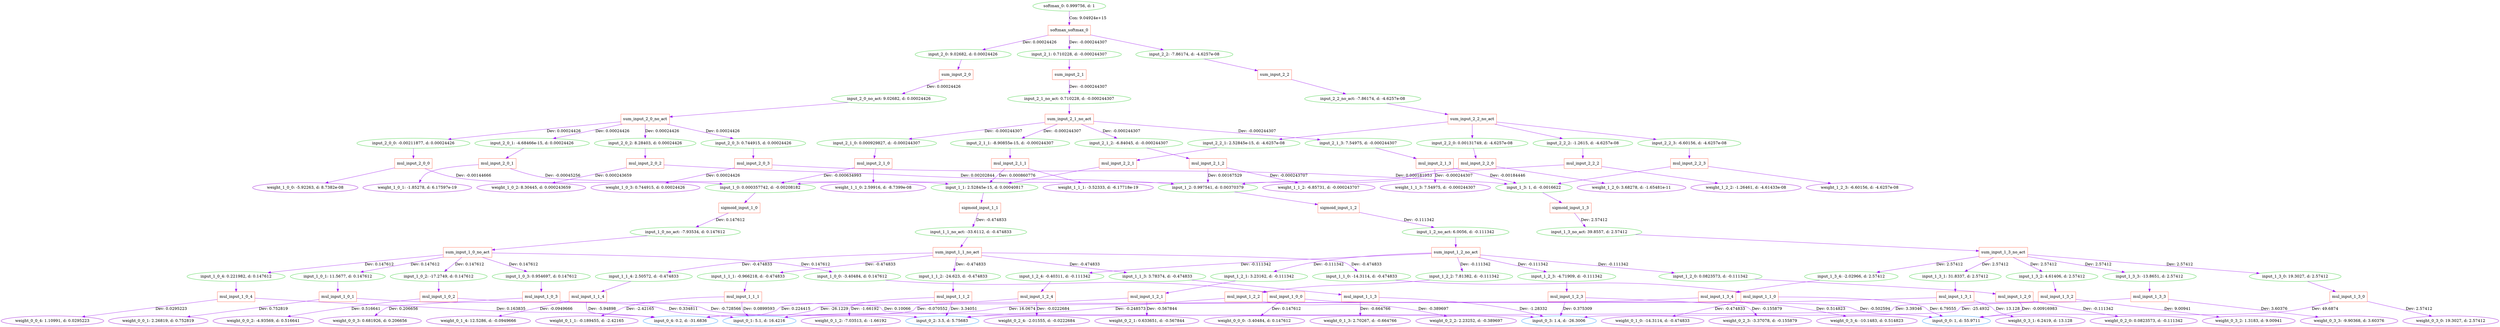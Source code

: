 digraph G {
0 [label="softmax_0: 0.999756, d: 1", shape=oval, color=limegreen];
1 [label="softmax_softmax_0", shape=box, color=tomato];
2 [label="input_2_0: 9.02682, d: 0.00024426", shape=oval, color=limegreen];
3 [label="sum_input_2_0", shape=box, color=tomato];
4 [label="input_2_0_no_act: 9.02682, d: 0.00024426", shape=oval, color=limegreen];
5 [label="sum_input_2_0_no_act", shape=box, color=tomato];
6 [label="input_2_0_0: -0.00211877, d: 0.00024426", shape=oval, color=limegreen];
7 [label="mul_input_2_0_0", shape=box, color=tomato];
8 [label="weight_1_0_0: -5.92263, d: 8.7382e-08", shape=oval, color=darkviolet];
9 [label="input_1_0: 0.000357742, d: -0.00208182", shape=oval, color=limegreen];
10 [label="sigmoid_input_1_0", shape=box, color=tomato];
11 [label="input_1_0_no_act: -7.93534, d: 0.147612", shape=oval, color=limegreen];
12 [label="sum_input_1_0_no_act", shape=box, color=tomato];
13 [label="input_1_0_0: -3.40484, d: 0.147612", shape=oval, color=limegreen];
14 [label="mul_input_1_0_0", shape=box, color=tomato];
15 [label="weight_0_0_0: -3.40484, d: 0.147612", shape=oval, color=darkviolet];
16 [label="input_0_0: 1, d: 55.9711", shape=oval, color=dodgerblue];
17 [label="input_1_0_1: 11.5677, d: 0.147612", shape=oval, color=limegreen];
18 [label="mul_input_1_0_1", shape=box, color=tomato];
19 [label="weight_0_0_1: 2.26819, d: 0.752819", shape=oval, color=darkviolet];
20 [label="input_0_1: 5.1, d: 16.4216", shape=oval, color=dodgerblue];
21 [label="input_1_0_2: -17.2749, d: 0.147612", shape=oval, color=limegreen];
22 [label="mul_input_1_0_2", shape=box, color=tomato];
23 [label="weight_0_0_2: -4.93569, d: 0.516641", shape=oval, color=darkviolet];
24 [label="input_0_2: 3.5, d: 5.75683", shape=oval, color=dodgerblue];
25 [label="input_1_0_3: 0.954697, d: 0.147612", shape=oval, color=limegreen];
26 [label="mul_input_1_0_3", shape=box, color=tomato];
27 [label="weight_0_0_3: 0.681926, d: 0.206656", shape=oval, color=darkviolet];
28 [label="input_0_3: 1.4, d: -26.3006", shape=oval, color=dodgerblue];
29 [label="input_1_0_4: 0.221982, d: 0.147612", shape=oval, color=limegreen];
30 [label="mul_input_1_0_4", shape=box, color=tomato];
31 [label="weight_0_0_4: 1.10991, d: 0.0295223", shape=oval, color=darkviolet];
32 [label="input_0_4: 0.2, d: -31.6836", shape=oval, color=dodgerblue];
33 [label="input_2_0_1: -4.68466e-15, d: 0.00024426", shape=oval, color=limegreen];
34 [label="mul_input_2_0_1", shape=box, color=tomato];
35 [label="weight_1_0_1: -1.85278, d: 6.17597e-19", shape=oval, color=darkviolet];
36 [label="input_1_1: 2.52845e-15, d: 0.00040817", shape=oval, color=limegreen];
37 [label="sigmoid_input_1_1", shape=box, color=tomato];
38 [label="input_1_1_no_act: -33.6112, d: -0.474833", shape=oval, color=limegreen];
39 [label="sum_input_1_1_no_act", shape=box, color=tomato];
40 [label="input_1_1_0: -14.3114, d: -0.474833", shape=oval, color=limegreen];
41 [label="mul_input_1_1_0", shape=box, color=tomato];
42 [label="weight_0_1_0: -14.3114, d: -0.474833", shape=oval, color=darkviolet];
43 [label="input_1_1_1: -0.966218, d: -0.474833", shape=oval, color=limegreen];
44 [label="mul_input_1_1_1", shape=box, color=tomato];
45 [label="weight_0_1_1: -0.189455, d: -2.42165", shape=oval, color=darkviolet];
46 [label="input_1_1_2: -24.623, d: -0.474833", shape=oval, color=limegreen];
47 [label="mul_input_1_1_2", shape=box, color=tomato];
48 [label="weight_0_1_2: -7.03513, d: -1.66192", shape=oval, color=darkviolet];
49 [label="input_1_1_3: 3.78374, d: -0.474833", shape=oval, color=limegreen];
50 [label="mul_input_1_1_3", shape=box, color=tomato];
51 [label="weight_0_1_3: 2.70267, d: -0.664766", shape=oval, color=darkviolet];
52 [label="input_1_1_4: 2.50572, d: -0.474833", shape=oval, color=limegreen];
53 [label="mul_input_1_1_4", shape=box, color=tomato];
54 [label="weight_0_1_4: 12.5286, d: -0.0949666", shape=oval, color=darkviolet];
55 [label="input_2_0_2: 8.28403, d: 0.00024426", shape=oval, color=limegreen];
56 [label="mul_input_2_0_2", shape=box, color=tomato];
57 [label="weight_1_0_2: 8.30445, d: 0.000243659", shape=oval, color=darkviolet];
58 [label="input_1_2: 0.997541, d: 0.00370379", shape=oval, color=limegreen];
59 [label="sigmoid_input_1_2", shape=box, color=tomato];
60 [label="input_1_2_no_act: 6.0056, d: -0.111342", shape=oval, color=limegreen];
61 [label="sum_input_1_2_no_act", shape=box, color=tomato];
62 [label="input_1_2_0: 0.0823573, d: -0.111342", shape=oval, color=limegreen];
63 [label="mul_input_1_2_0", shape=box, color=tomato];
64 [label="weight_0_2_0: 0.0823573, d: -0.111342", shape=oval, color=darkviolet];
65 [label="input_1_2_1: 3.23162, d: -0.111342", shape=oval, color=limegreen];
66 [label="mul_input_1_2_1", shape=box, color=tomato];
67 [label="weight_0_2_1: 0.633651, d: -0.567844", shape=oval, color=darkviolet];
68 [label="input_1_2_2: 7.81382, d: -0.111342", shape=oval, color=limegreen];
69 [label="mul_input_1_2_2", shape=box, color=tomato];
70 [label="weight_0_2_2: 2.23252, d: -0.389697", shape=oval, color=darkviolet];
71 [label="input_1_2_3: -4.71909, d: -0.111342", shape=oval, color=limegreen];
72 [label="mul_input_1_2_3", shape=box, color=tomato];
73 [label="weight_0_2_3: -3.37078, d: -0.155879", shape=oval, color=darkviolet];
74 [label="input_1_2_4: -0.40311, d: -0.111342", shape=oval, color=limegreen];
75 [label="mul_input_1_2_4", shape=box, color=tomato];
76 [label="weight_0_2_4: -2.01555, d: -0.0222684", shape=oval, color=darkviolet];
77 [label="input_2_0_3: 0.744915, d: 0.00024426", shape=oval, color=limegreen];
78 [label="mul_input_2_0_3", shape=box, color=tomato];
79 [label="weight_1_0_3: 0.744915, d: 0.00024426", shape=oval, color=darkviolet];
80 [label="input_1_3: 1, d: -0.0016622", shape=oval, color=limegreen];
81 [label="sigmoid_input_1_3", shape=box, color=tomato];
82 [label="input_1_3_no_act: 39.8557, d: 2.57412", shape=oval, color=limegreen];
83 [label="sum_input_1_3_no_act", shape=box, color=tomato];
84 [label="input_1_3_0: 19.3027, d: 2.57412", shape=oval, color=limegreen];
85 [label="mul_input_1_3_0", shape=box, color=tomato];
86 [label="weight_0_3_0: 19.3027, d: 2.57412", shape=oval, color=darkviolet];
87 [label="input_1_3_1: 31.8337, d: 2.57412", shape=oval, color=limegreen];
88 [label="mul_input_1_3_1", shape=box, color=tomato];
89 [label="weight_0_3_1: 6.2419, d: 13.128", shape=oval, color=darkviolet];
90 [label="input_1_3_2: 4.61406, d: 2.57412", shape=oval, color=limegreen];
91 [label="mul_input_1_3_2", shape=box, color=tomato];
92 [label="weight_0_3_2: 1.3183, d: 9.00941", shape=oval, color=darkviolet];
93 [label="input_1_3_3: -13.8651, d: 2.57412", shape=oval, color=limegreen];
94 [label="mul_input_1_3_3", shape=box, color=tomato];
95 [label="weight_0_3_3: -9.90368, d: 3.60376", shape=oval, color=darkviolet];
96 [label="input_1_3_4: -2.02966, d: 2.57412", shape=oval, color=limegreen];
97 [label="mul_input_1_3_4", shape=box, color=tomato];
98 [label="weight_0_3_4: -10.1483, d: 0.514823", shape=oval, color=darkviolet];
99 [label="input_2_1: 0.710228, d: -0.000244307", shape=oval, color=limegreen];
100 [label="sum_input_2_1", shape=box, color=tomato];
101 [label="input_2_1_no_act: 0.710228, d: -0.000244307", shape=oval, color=limegreen];
102 [label="sum_input_2_1_no_act", shape=box, color=tomato];
103 [label="input_2_1_0: 0.000929827, d: -0.000244307", shape=oval, color=limegreen];
104 [label="mul_input_2_1_0", shape=box, color=tomato];
105 [label="weight_1_1_0: 2.59916, d: -8.7399e-08", shape=oval, color=darkviolet];
106 [label="input_2_1_1: -8.90855e-15, d: -0.000244307", shape=oval, color=limegreen];
107 [label="mul_input_2_1_1", shape=box, color=tomato];
108 [label="weight_1_1_1: -3.52333, d: -6.17718e-19", shape=oval, color=darkviolet];
109 [label="input_2_1_2: -6.84045, d: -0.000244307", shape=oval, color=limegreen];
110 [label="mul_input_2_1_2", shape=box, color=tomato];
111 [label="weight_1_1_2: -6.85731, d: -0.000243707", shape=oval, color=darkviolet];
112 [label="input_2_1_3: 7.54975, d: -0.000244307", shape=oval, color=limegreen];
113 [label="mul_input_2_1_3", shape=box, color=tomato];
114 [label="weight_1_1_3: 7.54975, d: -0.000244307", shape=oval, color=darkviolet];
115 [label="input_2_2: -7.86174, d: -4.6257e-08", shape=oval, color=limegreen];
116 [label="sum_input_2_2", shape=box, color=tomato];
117 [label="input_2_2_no_act: -7.86174, d: -4.6257e-08", shape=oval, color=limegreen];
118 [label="sum_input_2_2_no_act", shape=box, color=tomato];
119 [label="input_2_2_0: 0.00131749, d: -4.6257e-08", shape=oval, color=limegreen];
120 [label="mul_input_2_2_0", shape=box, color=tomato];
121 [label="weight_1_2_0: 3.68278, d: -1.65481e-11", shape=oval, color=darkviolet];
122 [label="input_2_2_1: 2.52845e-15, d: -4.6257e-08", shape=oval, color=limegreen];
123 [label="mul_input_2_2_1", shape=box, color=tomato];
124 [label="input_2_2_2: -1.2615, d: -4.6257e-08", shape=oval, color=limegreen];
125 [label="mul_input_2_2_2", shape=box, color=tomato];
126 [label="weight_1_2_2: -1.26461, d: -4.61433e-08", shape=oval, color=darkviolet];
127 [label="input_2_2_3: -6.60156, d: -4.6257e-08", shape=oval, color=limegreen];
128 [label="mul_input_2_2_3", shape=box, color=tomato];
129 [label="weight_1_2_3: -6.60156, d: -4.6257e-08", shape=oval, color=darkviolet];
0->1  [color=purple]
 [label="Con: 9.04924e+15 "];
1->2  [color=purple]
 [label="Dev: 0.00024426"];
2->3  [color=purple]
 [label=""];
3->4  [color=purple]
 [label="Dev: 0.00024426"];
4->5  [color=purple]
 [label=""];
5->6  [color=purple]
 [label="Dev: 0.00024426"];
6->7  [color=purple]
 [label=""];
7->8  [color=purple]
 [label=""];
7->9  [color=purple]
 [label="Dev: -0.00144666"];
9->10  [color=purple]
 [label=""];
10->11  [color=purple]
 [label="Dev: 0.147612"];
11->12  [color=purple]
 [label=""];
12->13  [color=purple]
 [label="Dev: 0.147612"];
13->14  [color=purple]
 [label=""];
14->15  [color=purple]
 [label="Dev: 0.147612"];
14->16  [color=purple]
 [label="Dev: -0.502594"];
12->17  [color=purple]
 [label="Dev: 0.147612"];
17->18  [color=purple]
 [label=""];
18->19  [color=purple]
 [label="Dev: 0.752819"];
18->20  [color=purple]
 [label="Dev: 0.334811"];
12->21  [color=purple]
 [label="Dev: 0.147612"];
21->22  [color=purple]
 [label=""];
22->23  [color=purple]
 [label="Dev: 0.516641"];
22->24  [color=purple]
 [label="Dev: -0.728566"];
12->25  [color=purple]
 [label="Dev: 0.147612"];
25->26  [color=purple]
 [label=""];
26->27  [color=purple]
 [label="Dev: 0.206656"];
26->28  [color=purple]
 [label="Dev: 0.10066"];
12->29  [color=purple]
 [label="Dev: 0.147612"];
29->30  [color=purple]
 [label=""];
30->31  [color=purple]
 [label="Dev: 0.0295223"];
30->32  [color=purple]
 [label="Dev: 0.163835"];
5->33  [color=purple]
 [label="Dev: 0.00024426"];
33->34  [color=purple]
 [label=""];
34->35  [color=purple]
 [label=""];
34->36  [color=purple]
 [label="Dev: -0.00045256"];
36->37  [color=purple]
 [label=""];
37->38  [color=purple]
 [label="Dev: -0.474833"];
38->39  [color=purple]
 [label=""];
39->40  [color=purple]
 [label="Dev: -0.474833"];
40->41  [color=purple]
 [label=""];
41->42  [color=purple]
 [label="Dev: -0.474833"];
41->16  [color=purple]
 [label="Dev: 6.79555"];
39->43  [color=purple]
 [label="Dev: -0.474833"];
43->44  [color=purple]
 [label=""];
44->45  [color=purple]
 [label="Dev: -2.42165"];
44->20  [color=purple]
 [label="Dev: 0.0899593"];
39->46  [color=purple]
 [label="Dev: -0.474833"];
46->47  [color=purple]
 [label=""];
47->48  [color=purple]
 [label="Dev: -1.66192"];
47->24  [color=purple]
 [label="Dev: 3.34051"];
39->49  [color=purple]
 [label="Dev: -0.474833"];
49->50  [color=purple]
 [label=""];
50->51  [color=purple]
 [label="Dev: -0.664766"];
50->28  [color=purple]
 [label="Dev: -1.28332"];
39->52  [color=purple]
 [label="Dev: -0.474833"];
52->53  [color=purple]
 [label=""];
53->54  [color=purple]
 [label="Dev: -0.0949666"];
53->32  [color=purple]
 [label="Dev: -5.94898"];
5->55  [color=purple]
 [label="Dev: 0.00024426"];
55->56  [color=purple]
 [label=""];
56->57  [color=purple]
 [label="Dev: 0.000243659"];
56->58  [color=purple]
 [label="Dev: 0.00202844"];
58->59  [color=purple]
 [label=""];
59->60  [color=purple]
 [label="Dev: -0.111342"];
60->61  [color=purple]
 [label=""];
61->62  [color=purple]
 [label="Dev: -0.111342"];
62->63  [color=purple]
 [label=""];
63->64  [color=purple]
 [label="Dev: -0.111342"];
63->16  [color=purple]
 [label="Dev: -0.00916983"];
61->65  [color=purple]
 [label="Dev: -0.111342"];
65->66  [color=purple]
 [label=""];
66->67  [color=purple]
 [label="Dev: -0.567844"];
66->20  [color=purple]
 [label="Dev: -0.070552"];
61->68  [color=purple]
 [label="Dev: -0.111342"];
68->69  [color=purple]
 [label=""];
69->70  [color=purple]
 [label="Dev: -0.389697"];
69->24  [color=purple]
 [label="Dev: -0.248573"];
61->71  [color=purple]
 [label="Dev: -0.111342"];
71->72  [color=purple]
 [label=""];
72->73  [color=purple]
 [label="Dev: -0.155879"];
72->28  [color=purple]
 [label="Dev: 0.375309"];
61->74  [color=purple]
 [label="Dev: -0.111342"];
74->75  [color=purple]
 [label=""];
75->76  [color=purple]
 [label="Dev: -0.0222684"];
75->32  [color=purple]
 [label="Dev: 0.224415"];
5->77  [color=purple]
 [label="Dev: 0.00024426"];
77->78  [color=purple]
 [label=""];
78->79  [color=purple]
 [label="Dev: 0.00024426"];
78->80  [color=purple]
 [label="Dev: 0.000181953"];
80->81  [color=purple]
 [label=""];
81->82  [color=purple]
 [label="Dev: 2.57412"];
82->83  [color=purple]
 [label=""];
83->84  [color=purple]
 [label="Dev: 2.57412"];
84->85  [color=purple]
 [label=""];
85->86  [color=purple]
 [label="Dev: 2.57412"];
85->16  [color=purple]
 [label="Dev: 49.6874"];
83->87  [color=purple]
 [label="Dev: 2.57412"];
87->88  [color=purple]
 [label=""];
88->89  [color=purple]
 [label="Dev: 13.128"];
88->20  [color=purple]
 [label="Dev: 16.0674"];
83->90  [color=purple]
 [label="Dev: 2.57412"];
90->91  [color=purple]
 [label=""];
91->92  [color=purple]
 [label="Dev: 9.00941"];
91->24  [color=purple]
 [label="Dev: 3.39346"];
83->93  [color=purple]
 [label="Dev: 2.57412"];
93->94  [color=purple]
 [label=""];
94->95  [color=purple]
 [label="Dev: 3.60376"];
94->28  [color=purple]
 [label="Dev: -25.4932"];
83->96  [color=purple]
 [label="Dev: 2.57412"];
96->97  [color=purple]
 [label=""];
97->98  [color=purple]
 [label="Dev: 0.514823"];
97->32  [color=purple]
 [label="Dev: -26.1229"];
1->99  [color=purple]
 [label="Dev: -0.000244307"];
99->100  [color=purple]
 [label=""];
100->101  [color=purple]
 [label="Dev: -0.000244307"];
101->102  [color=purple]
 [label=""];
102->103  [color=purple]
 [label="Dev: -0.000244307"];
103->104  [color=purple]
 [label=""];
104->105  [color=purple]
 [label=""];
104->9  [color=purple]
 [label="Dev: -0.000634993"];
102->106  [color=purple]
 [label="Dev: -0.000244307"];
106->107  [color=purple]
 [label=""];
107->108  [color=purple]
 [label=""];
107->36  [color=purple]
 [label="Dev: 0.000860776"];
102->109  [color=purple]
 [label="Dev: -0.000244307"];
109->110  [color=purple]
 [label=""];
110->111  [color=purple]
 [label="Dev: -0.000243707"];
110->58  [color=purple]
 [label="Dev: 0.00167529"];
102->112  [color=purple]
 [label="Dev: -0.000244307"];
112->113  [color=purple]
 [label=""];
113->114  [color=purple]
 [label="Dev: -0.000244307"];
113->80  [color=purple]
 [label="Dev: -0.00184446"];
1->115  [color=purple]
 [label=""];
115->116  [color=purple]
 [label=""];
116->117  [color=purple]
 [label=""];
117->118  [color=purple]
 [label=""];
118->119  [color=purple]
 [label=""];
119->120  [color=purple]
 [label=""];
120->121  [color=purple]
 [label=""];
120->9  [color=purple]
 [label=""];
118->122  [color=purple]
 [label=""];
122->123  [color=purple]
 [label=""];
123->36  [color=purple]
 [label=""];
118->124  [color=purple]
 [label=""];
124->125  [color=purple]
 [label=""];
125->126  [color=purple]
 [label=""];
125->58  [color=purple]
 [label=""];
118->127  [color=purple]
 [label=""];
127->128  [color=purple]
 [label=""];
128->129  [color=purple]
 [label=""];
128->80  [color=purple]
 [label=""];
}
